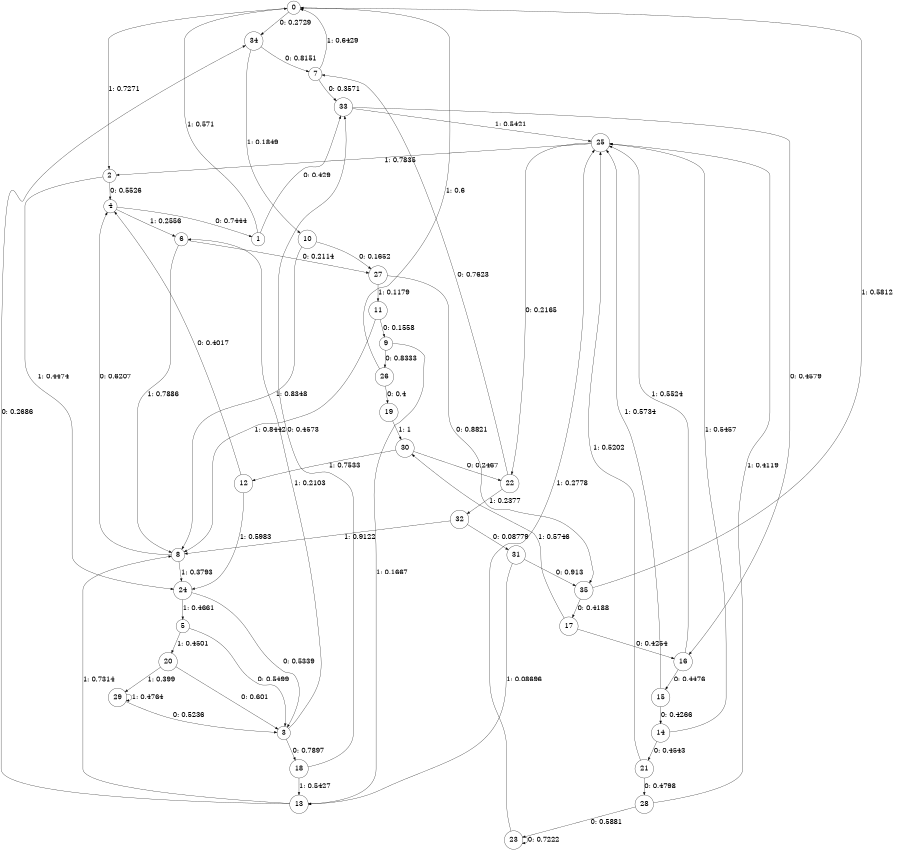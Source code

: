 digraph "ch20faceL9" {
size = "6,8.5";
ratio = "fill";
node [shape = circle];
node [fontsize = 24];
edge [fontsize = 24];
0 -> 34 [label = "0: 0.2729   "];
0 -> 2 [label = "1: 0.7271   "];
1 -> 33 [label = "0: 0.429    "];
1 -> 0 [label = "1: 0.571    "];
2 -> 4 [label = "0: 0.5526   "];
2 -> 24 [label = "1: 0.4474   "];
3 -> 18 [label = "0: 0.7897   "];
3 -> 6 [label = "1: 0.2103   "];
4 -> 1 [label = "0: 0.7444   "];
4 -> 6 [label = "1: 0.2556   "];
5 -> 3 [label = "0: 0.5499   "];
5 -> 20 [label = "1: 0.4501   "];
6 -> 27 [label = "0: 0.2114   "];
6 -> 8 [label = "1: 0.7886   "];
7 -> 33 [label = "0: 0.3571   "];
7 -> 0 [label = "1: 0.6429   "];
8 -> 4 [label = "0: 0.6207   "];
8 -> 24 [label = "1: 0.3793   "];
9 -> 26 [label = "0: 0.8333   "];
9 -> 13 [label = "1: 0.1667   "];
10 -> 27 [label = "0: 0.1652   "];
10 -> 8 [label = "1: 0.8348   "];
11 -> 9 [label = "0: 0.1558   "];
11 -> 8 [label = "1: 0.8442   "];
12 -> 4 [label = "0: 0.4017   "];
12 -> 24 [label = "1: 0.5983   "];
13 -> 34 [label = "0: 0.2686   "];
13 -> 8 [label = "1: 0.7314   "];
14 -> 21 [label = "0: 0.4543   "];
14 -> 25 [label = "1: 0.5457   "];
15 -> 14 [label = "0: 0.4266   "];
15 -> 25 [label = "1: 0.5734   "];
16 -> 15 [label = "0: 0.4476   "];
16 -> 25 [label = "1: 0.5524   "];
17 -> 16 [label = "0: 0.4254   "];
17 -> 30 [label = "1: 0.5746   "];
18 -> 33 [label = "0: 0.4573   "];
18 -> 13 [label = "1: 0.5427   "];
19 -> 30 [label = "1: 1        "];
20 -> 3 [label = "0: 0.601    "];
20 -> 29 [label = "1: 0.399    "];
21 -> 28 [label = "0: 0.4798   "];
21 -> 25 [label = "1: 0.5202   "];
22 -> 7 [label = "0: 0.7623   "];
22 -> 32 [label = "1: 0.2377   "];
23 -> 23 [label = "0: 0.7222   "];
23 -> 25 [label = "1: 0.2778   "];
24 -> 3 [label = "0: 0.5339   "];
24 -> 5 [label = "1: 0.4661   "];
25 -> 22 [label = "0: 0.2165   "];
25 -> 2 [label = "1: 0.7835   "];
26 -> 19 [label = "0: 0.4      "];
26 -> 0 [label = "1: 0.6      "];
27 -> 35 [label = "0: 0.8821   "];
27 -> 11 [label = "1: 0.1179   "];
28 -> 23 [label = "0: 0.5881   "];
28 -> 25 [label = "1: 0.4119   "];
29 -> 3 [label = "0: 0.5236   "];
29 -> 29 [label = "1: 0.4764   "];
30 -> 22 [label = "0: 0.2467   "];
30 -> 12 [label = "1: 0.7533   "];
31 -> 35 [label = "0: 0.913    "];
31 -> 13 [label = "1: 0.08696  "];
32 -> 31 [label = "0: 0.08779  "];
32 -> 8 [label = "1: 0.9122   "];
33 -> 16 [label = "0: 0.4579   "];
33 -> 25 [label = "1: 0.5421   "];
34 -> 7 [label = "0: 0.8151   "];
34 -> 10 [label = "1: 0.1849   "];
35 -> 17 [label = "0: 0.4188   "];
35 -> 0 [label = "1: 0.5812   "];
}